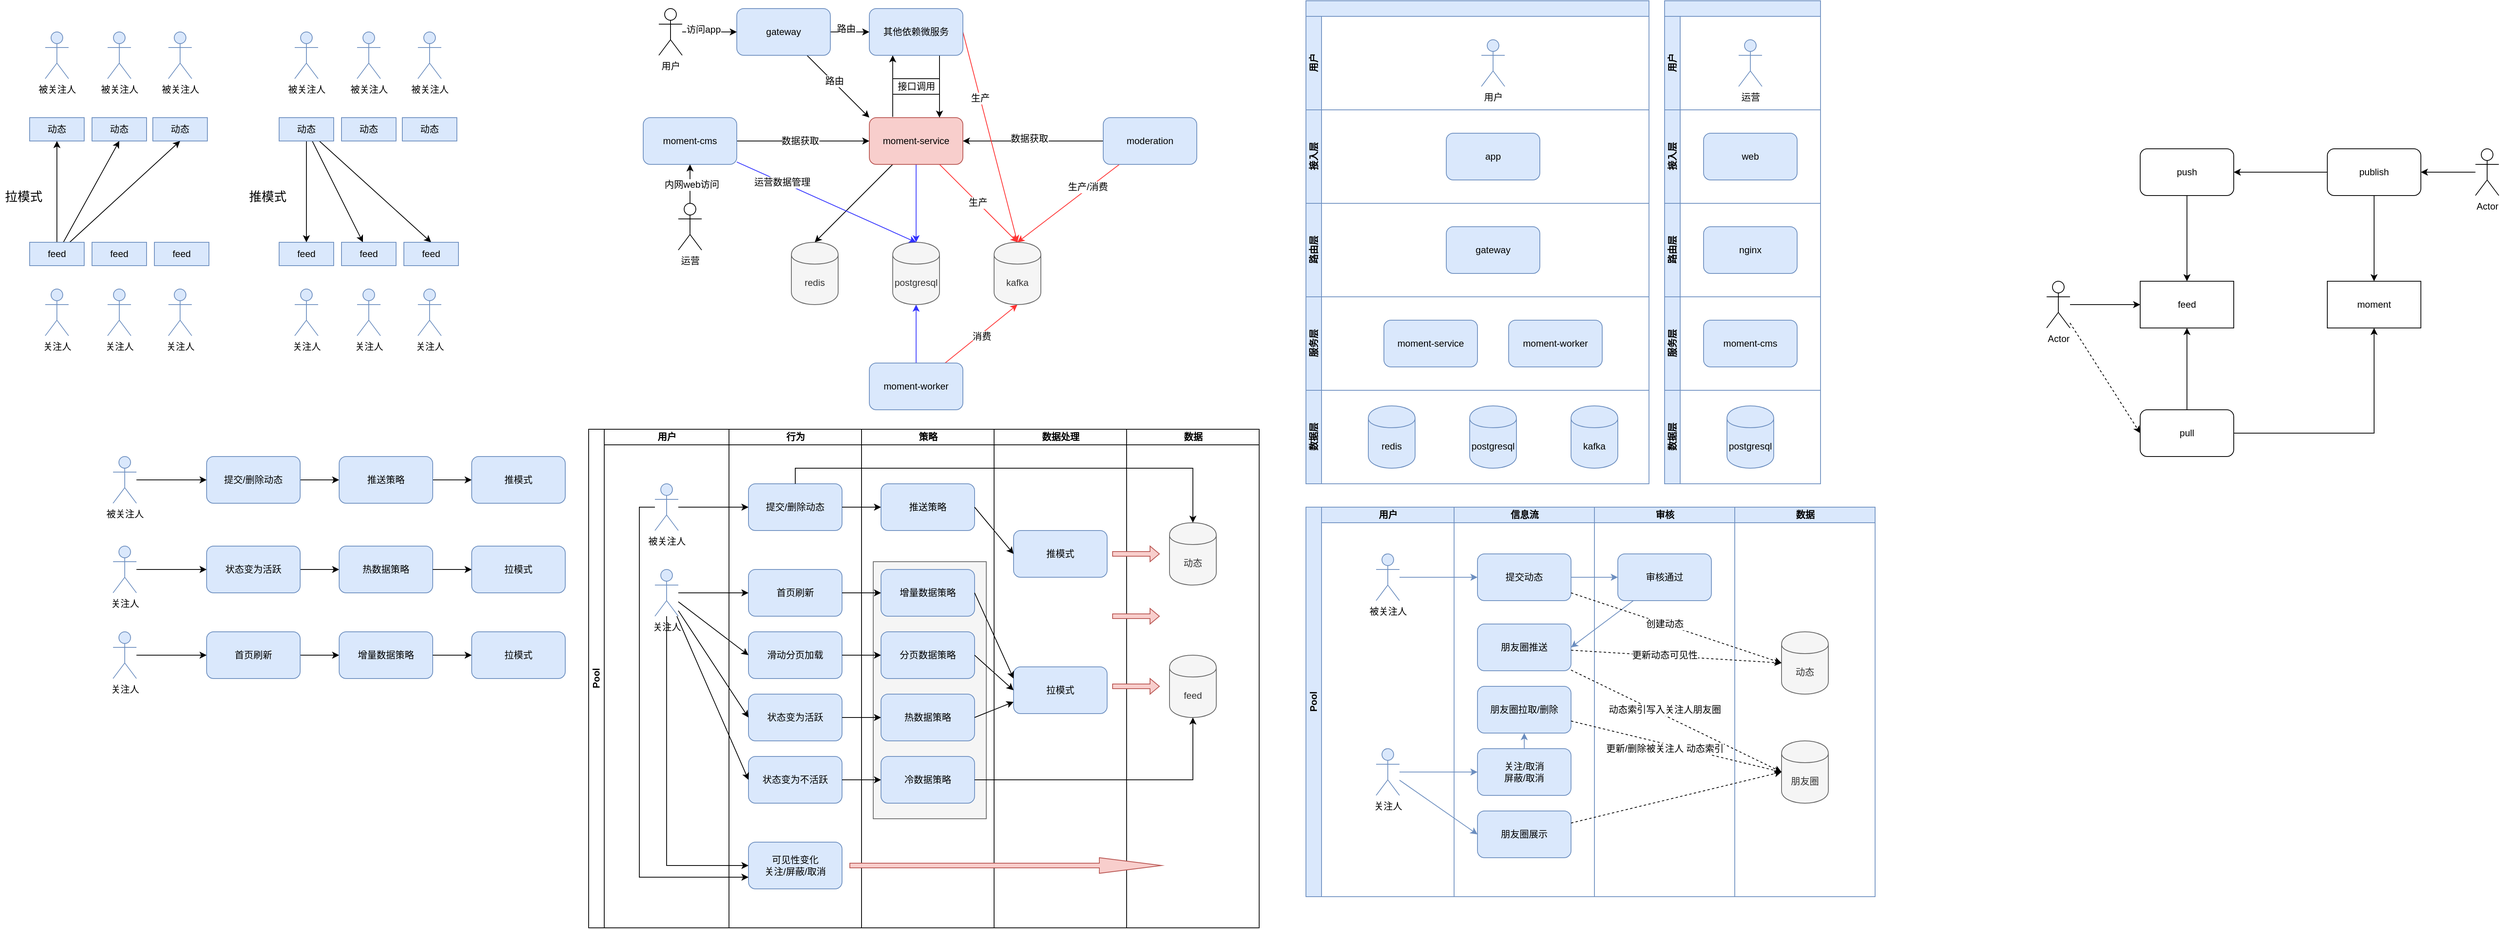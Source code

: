 <mxfile version="12.7.9" type="github">
  <diagram id="kbuSNNK-XT3_YrNzaUbx" name="Page-1">
    <mxGraphModel dx="3904" dy="770" grid="1" gridSize="10" guides="1" tooltips="1" connect="1" arrows="1" fold="1" page="1" pageScale="1" pageWidth="826" pageHeight="1169" math="0" shadow="0">
      <root>
        <mxCell id="0" />
        <mxCell id="1" parent="0" />
        <mxCell id="CPf4fgsjkclN8pDQ95c0-1" value="feed" style="rounded=0;whiteSpace=wrap;html=1;" parent="1" vertex="1">
          <mxGeometry x="480" y="360" width="120" height="60" as="geometry" />
        </mxCell>
        <mxCell id="CPf4fgsjkclN8pDQ95c0-3" style="edgeStyle=orthogonalEdgeStyle;rounded=0;orthogonalLoop=1;jettySize=auto;html=1;entryX=0;entryY=0.5;entryDx=0;entryDy=0;" parent="1" source="CPf4fgsjkclN8pDQ95c0-2" target="CPf4fgsjkclN8pDQ95c0-1" edge="1">
          <mxGeometry relative="1" as="geometry" />
        </mxCell>
        <mxCell id="CPf4fgsjkclN8pDQ95c0-20" style="rounded=0;orthogonalLoop=1;jettySize=auto;html=1;entryX=0;entryY=0.5;entryDx=0;entryDy=0;dashed=1;" parent="1" source="CPf4fgsjkclN8pDQ95c0-2" target="CPf4fgsjkclN8pDQ95c0-5" edge="1">
          <mxGeometry relative="1" as="geometry" />
        </mxCell>
        <mxCell id="CPf4fgsjkclN8pDQ95c0-2" value="Actor" style="shape=umlActor;verticalLabelPosition=bottom;labelBackgroundColor=#ffffff;verticalAlign=top;html=1;outlineConnect=0;" parent="1" vertex="1">
          <mxGeometry x="360" y="360" width="30" height="60" as="geometry" />
        </mxCell>
        <mxCell id="CPf4fgsjkclN8pDQ95c0-18" style="edgeStyle=orthogonalEdgeStyle;rounded=0;orthogonalLoop=1;jettySize=auto;html=1;entryX=1;entryY=0.5;entryDx=0;entryDy=0;" parent="1" source="CPf4fgsjkclN8pDQ95c0-4" target="CPf4fgsjkclN8pDQ95c0-8" edge="1">
          <mxGeometry relative="1" as="geometry" />
        </mxCell>
        <mxCell id="CPf4fgsjkclN8pDQ95c0-4" value="Actor" style="shape=umlActor;verticalLabelPosition=bottom;labelBackgroundColor=#ffffff;verticalAlign=top;html=1;outlineConnect=0;" parent="1" vertex="1">
          <mxGeometry x="910" y="190" width="30" height="60" as="geometry" />
        </mxCell>
        <mxCell id="CPf4fgsjkclN8pDQ95c0-16" style="edgeStyle=orthogonalEdgeStyle;rounded=0;orthogonalLoop=1;jettySize=auto;html=1;entryX=0.5;entryY=1;entryDx=0;entryDy=0;" parent="1" source="CPf4fgsjkclN8pDQ95c0-5" target="CPf4fgsjkclN8pDQ95c0-11" edge="1">
          <mxGeometry relative="1" as="geometry" />
        </mxCell>
        <mxCell id="CPf4fgsjkclN8pDQ95c0-17" style="edgeStyle=orthogonalEdgeStyle;rounded=0;orthogonalLoop=1;jettySize=auto;html=1;entryX=0.5;entryY=1;entryDx=0;entryDy=0;" parent="1" source="CPf4fgsjkclN8pDQ95c0-5" target="CPf4fgsjkclN8pDQ95c0-1" edge="1">
          <mxGeometry relative="1" as="geometry" />
        </mxCell>
        <mxCell id="CPf4fgsjkclN8pDQ95c0-5" value="pull" style="rounded=1;whiteSpace=wrap;html=1;" parent="1" vertex="1">
          <mxGeometry x="480" y="525" width="120" height="60" as="geometry" />
        </mxCell>
        <mxCell id="CPf4fgsjkclN8pDQ95c0-15" style="edgeStyle=orthogonalEdgeStyle;rounded=0;orthogonalLoop=1;jettySize=auto;html=1;entryX=0.5;entryY=0;entryDx=0;entryDy=0;" parent="1" source="CPf4fgsjkclN8pDQ95c0-7" target="CPf4fgsjkclN8pDQ95c0-1" edge="1">
          <mxGeometry relative="1" as="geometry" />
        </mxCell>
        <mxCell id="CPf4fgsjkclN8pDQ95c0-7" value="push" style="rounded=1;whiteSpace=wrap;html=1;" parent="1" vertex="1">
          <mxGeometry x="480" y="190" width="120" height="60" as="geometry" />
        </mxCell>
        <mxCell id="CPf4fgsjkclN8pDQ95c0-13" style="edgeStyle=orthogonalEdgeStyle;rounded=0;orthogonalLoop=1;jettySize=auto;html=1;entryX=0.5;entryY=0;entryDx=0;entryDy=0;" parent="1" source="CPf4fgsjkclN8pDQ95c0-8" target="CPf4fgsjkclN8pDQ95c0-11" edge="1">
          <mxGeometry relative="1" as="geometry" />
        </mxCell>
        <mxCell id="CPf4fgsjkclN8pDQ95c0-14" style="edgeStyle=orthogonalEdgeStyle;rounded=0;orthogonalLoop=1;jettySize=auto;html=1;entryX=1;entryY=0.5;entryDx=0;entryDy=0;" parent="1" source="CPf4fgsjkclN8pDQ95c0-8" target="CPf4fgsjkclN8pDQ95c0-7" edge="1">
          <mxGeometry relative="1" as="geometry" />
        </mxCell>
        <mxCell id="CPf4fgsjkclN8pDQ95c0-8" value="publish" style="rounded=1;whiteSpace=wrap;html=1;" parent="1" vertex="1">
          <mxGeometry x="720" y="190" width="120" height="60" as="geometry" />
        </mxCell>
        <mxCell id="CPf4fgsjkclN8pDQ95c0-11" value="moment" style="rounded=0;whiteSpace=wrap;html=1;" parent="1" vertex="1">
          <mxGeometry x="720" y="360" width="120" height="60" as="geometry" />
        </mxCell>
        <mxCell id="CPf4fgsjkclN8pDQ95c0-21" value="" style="swimlane;html=1;childLayout=stackLayout;resizeParent=1;resizeParentMax=0;horizontal=1;startSize=20;horizontalStack=0;fillColor=#dae8fc;strokeColor=#6c8ebf;" parent="1" vertex="1">
          <mxGeometry x="-590" width="440" height="620" as="geometry">
            <mxRectangle x="-520" y="220" width="60" height="20" as="alternateBounds" />
          </mxGeometry>
        </mxCell>
        <mxCell id="CPf4fgsjkclN8pDQ95c0-22" value="用户" style="swimlane;html=1;startSize=20;horizontal=0;fillColor=#dae8fc;strokeColor=#6c8ebf;" parent="CPf4fgsjkclN8pDQ95c0-21" vertex="1">
          <mxGeometry y="20" width="440" height="120" as="geometry" />
        </mxCell>
        <mxCell id="CPf4fgsjkclN8pDQ95c0-107" value="用户" style="shape=umlActor;verticalLabelPosition=bottom;labelBackgroundColor=#ffffff;verticalAlign=top;html=1;outlineConnect=0;fillColor=#dae8fc;strokeColor=#6c8ebf;" parent="CPf4fgsjkclN8pDQ95c0-22" vertex="1">
          <mxGeometry x="225" y="30" width="30" height="60" as="geometry" />
        </mxCell>
        <mxCell id="CPf4fgsjkclN8pDQ95c0-105" value="接入层" style="swimlane;html=1;startSize=20;horizontal=0;fillColor=#dae8fc;strokeColor=#6c8ebf;" parent="CPf4fgsjkclN8pDQ95c0-21" vertex="1">
          <mxGeometry y="140" width="440" height="120" as="geometry" />
        </mxCell>
        <mxCell id="CPf4fgsjkclN8pDQ95c0-106" value="app" style="rounded=1;whiteSpace=wrap;html=1;fillColor=#dae8fc;strokeColor=#6c8ebf;" parent="CPf4fgsjkclN8pDQ95c0-105" vertex="1">
          <mxGeometry x="180" y="30" width="120" height="60" as="geometry" />
        </mxCell>
        <mxCell id="CPf4fgsjkclN8pDQ95c0-75" value="路由层" style="swimlane;html=1;startSize=20;horizontal=0;fillColor=#dae8fc;strokeColor=#6c8ebf;" parent="CPf4fgsjkclN8pDQ95c0-21" vertex="1">
          <mxGeometry y="260" width="440" height="120" as="geometry" />
        </mxCell>
        <mxCell id="CPf4fgsjkclN8pDQ95c0-76" value="gateway" style="rounded=1;whiteSpace=wrap;html=1;fillColor=#dae8fc;strokeColor=#6c8ebf;" parent="CPf4fgsjkclN8pDQ95c0-75" vertex="1">
          <mxGeometry x="180" y="30" width="120" height="60" as="geometry" />
        </mxCell>
        <mxCell id="CPf4fgsjkclN8pDQ95c0-23" value="服务层" style="swimlane;html=1;startSize=20;horizontal=0;fillColor=#dae8fc;strokeColor=#6c8ebf;" parent="CPf4fgsjkclN8pDQ95c0-21" vertex="1">
          <mxGeometry y="380" width="440" height="120" as="geometry" />
        </mxCell>
        <mxCell id="CPf4fgsjkclN8pDQ95c0-26" value="moment-service" style="rounded=1;whiteSpace=wrap;html=1;fillColor=#dae8fc;strokeColor=#6c8ebf;" parent="CPf4fgsjkclN8pDQ95c0-23" vertex="1">
          <mxGeometry x="100" y="30" width="120" height="60" as="geometry" />
        </mxCell>
        <mxCell id="CPf4fgsjkclN8pDQ95c0-27" value="moment-worker" style="rounded=1;whiteSpace=wrap;html=1;fillColor=#dae8fc;strokeColor=#6c8ebf;" parent="CPf4fgsjkclN8pDQ95c0-23" vertex="1">
          <mxGeometry x="260" y="30" width="120" height="60" as="geometry" />
        </mxCell>
        <mxCell id="CPf4fgsjkclN8pDQ95c0-24" value="数据层" style="swimlane;html=1;startSize=20;horizontal=0;fillColor=#dae8fc;strokeColor=#6c8ebf;" parent="CPf4fgsjkclN8pDQ95c0-21" vertex="1">
          <mxGeometry y="500" width="440" height="120" as="geometry" />
        </mxCell>
        <mxCell id="CPf4fgsjkclN8pDQ95c0-28" value="redis" style="shape=cylinder;whiteSpace=wrap;html=1;boundedLbl=1;backgroundOutline=1;fillColor=#dae8fc;strokeColor=#6c8ebf;" parent="CPf4fgsjkclN8pDQ95c0-24" vertex="1">
          <mxGeometry x="80" y="20" width="60" height="80" as="geometry" />
        </mxCell>
        <mxCell id="CPf4fgsjkclN8pDQ95c0-29" value="postgresql" style="shape=cylinder;whiteSpace=wrap;html=1;boundedLbl=1;backgroundOutline=1;fillColor=#dae8fc;strokeColor=#6c8ebf;" parent="CPf4fgsjkclN8pDQ95c0-24" vertex="1">
          <mxGeometry x="210" y="20" width="60" height="80" as="geometry" />
        </mxCell>
        <mxCell id="CPf4fgsjkclN8pDQ95c0-30" value="kafka" style="shape=cylinder;whiteSpace=wrap;html=1;boundedLbl=1;backgroundOutline=1;fillColor=#dae8fc;strokeColor=#6c8ebf;" parent="CPf4fgsjkclN8pDQ95c0-24" vertex="1">
          <mxGeometry x="340" y="20" width="60" height="80" as="geometry" />
        </mxCell>
        <mxCell id="CPf4fgsjkclN8pDQ95c0-31" value="Pool" style="swimlane;html=1;childLayout=stackLayout;resizeParent=1;resizeParentMax=0;startSize=20;horizontal=0;horizontalStack=1;fillColor=#dae8fc;strokeColor=#6c8ebf;" parent="1" vertex="1">
          <mxGeometry x="-590" y="650" width="730" height="500" as="geometry" />
        </mxCell>
        <mxCell id="CPf4fgsjkclN8pDQ95c0-32" value="用户" style="swimlane;html=1;startSize=20;fillColor=#dae8fc;strokeColor=#6c8ebf;" parent="CPf4fgsjkclN8pDQ95c0-31" vertex="1">
          <mxGeometry x="20" width="170" height="500" as="geometry" />
        </mxCell>
        <mxCell id="CPf4fgsjkclN8pDQ95c0-35" value="被关注人" style="shape=umlActor;verticalLabelPosition=bottom;labelBackgroundColor=#ffffff;verticalAlign=top;html=1;outlineConnect=0;fillColor=#dae8fc;strokeColor=#6c8ebf;" parent="CPf4fgsjkclN8pDQ95c0-32" vertex="1">
          <mxGeometry x="70" y="60" width="30" height="60" as="geometry" />
        </mxCell>
        <mxCell id="CPf4fgsjkclN8pDQ95c0-40" value="关注人" style="shape=umlActor;verticalLabelPosition=bottom;labelBackgroundColor=#ffffff;verticalAlign=top;html=1;outlineConnect=0;fillColor=#dae8fc;strokeColor=#6c8ebf;" parent="CPf4fgsjkclN8pDQ95c0-32" vertex="1">
          <mxGeometry x="70" y="310" width="30" height="60" as="geometry" />
        </mxCell>
        <mxCell id="CPf4fgsjkclN8pDQ95c0-33" value="信息流" style="swimlane;html=1;startSize=20;fillColor=#dae8fc;strokeColor=#6c8ebf;" parent="CPf4fgsjkclN8pDQ95c0-31" vertex="1">
          <mxGeometry x="190" width="180" height="500" as="geometry" />
        </mxCell>
        <mxCell id="CPf4fgsjkclN8pDQ95c0-36" value="提交动态" style="rounded=1;whiteSpace=wrap;html=1;fillColor=#dae8fc;strokeColor=#6c8ebf;" parent="CPf4fgsjkclN8pDQ95c0-33" vertex="1">
          <mxGeometry x="30" y="60" width="120" height="60" as="geometry" />
        </mxCell>
        <mxCell id="CPf4fgsjkclN8pDQ95c0-38" value="朋友圈推送" style="rounded=1;whiteSpace=wrap;html=1;fillColor=#dae8fc;strokeColor=#6c8ebf;" parent="CPf4fgsjkclN8pDQ95c0-33" vertex="1">
          <mxGeometry x="30" y="150" width="120" height="60" as="geometry" />
        </mxCell>
        <mxCell id="CPf4fgsjkclN8pDQ95c0-39" value="朋友圈展示" style="rounded=1;whiteSpace=wrap;html=1;fillColor=#dae8fc;strokeColor=#6c8ebf;" parent="CPf4fgsjkclN8pDQ95c0-33" vertex="1">
          <mxGeometry x="30" y="390" width="120" height="60" as="geometry" />
        </mxCell>
        <mxCell id="CPf4fgsjkclN8pDQ95c0-57" style="edgeStyle=none;rounded=0;orthogonalLoop=1;jettySize=auto;html=1;entryX=0.5;entryY=1;entryDx=0;entryDy=0;fillColor=#dae8fc;strokeColor=#6c8ebf;" parent="CPf4fgsjkclN8pDQ95c0-33" source="CPf4fgsjkclN8pDQ95c0-53" target="CPf4fgsjkclN8pDQ95c0-54" edge="1">
          <mxGeometry relative="1" as="geometry" />
        </mxCell>
        <mxCell id="CPf4fgsjkclN8pDQ95c0-53" value="关注/取消&lt;br&gt;屏蔽/取消" style="rounded=1;whiteSpace=wrap;html=1;fillColor=#dae8fc;strokeColor=#6c8ebf;" parent="CPf4fgsjkclN8pDQ95c0-33" vertex="1">
          <mxGeometry x="30" y="310" width="120" height="60" as="geometry" />
        </mxCell>
        <mxCell id="CPf4fgsjkclN8pDQ95c0-54" value="朋友圈拉取/删除" style="rounded=1;whiteSpace=wrap;html=1;fillColor=#dae8fc;strokeColor=#6c8ebf;" parent="CPf4fgsjkclN8pDQ95c0-33" vertex="1">
          <mxGeometry x="30" y="230" width="120" height="60" as="geometry" />
        </mxCell>
        <mxCell id="CPf4fgsjkclN8pDQ95c0-34" value="审核" style="swimlane;html=1;startSize=20;fillColor=#dae8fc;strokeColor=#6c8ebf;" parent="CPf4fgsjkclN8pDQ95c0-31" vertex="1">
          <mxGeometry x="370" width="180" height="500" as="geometry" />
        </mxCell>
        <mxCell id="CPf4fgsjkclN8pDQ95c0-37" value="审核通过" style="rounded=1;whiteSpace=wrap;html=1;fillColor=#dae8fc;strokeColor=#6c8ebf;" parent="CPf4fgsjkclN8pDQ95c0-34" vertex="1">
          <mxGeometry x="30" y="60" width="120" height="60" as="geometry" />
        </mxCell>
        <mxCell id="CPf4fgsjkclN8pDQ95c0-60" value="数据" style="swimlane;html=1;startSize=20;fillColor=#dae8fc;strokeColor=#6c8ebf;" parent="CPf4fgsjkclN8pDQ95c0-31" vertex="1">
          <mxGeometry x="550" width="180" height="500" as="geometry" />
        </mxCell>
        <mxCell id="CPf4fgsjkclN8pDQ95c0-62" value="朋友圈" style="shape=cylinder;whiteSpace=wrap;html=1;boundedLbl=1;backgroundOutline=1;fillColor=#f5f5f5;strokeColor=#666666;fontColor=#333333;" parent="CPf4fgsjkclN8pDQ95c0-60" vertex="1">
          <mxGeometry x="60" y="300" width="60" height="80" as="geometry" />
        </mxCell>
        <mxCell id="CPf4fgsjkclN8pDQ95c0-63" value="动态" style="shape=cylinder;whiteSpace=wrap;html=1;boundedLbl=1;backgroundOutline=1;fillColor=#f5f5f5;strokeColor=#666666;fontColor=#333333;" parent="CPf4fgsjkclN8pDQ95c0-60" vertex="1">
          <mxGeometry x="60" y="160" width="60" height="80" as="geometry" />
        </mxCell>
        <mxCell id="CPf4fgsjkclN8pDQ95c0-44" style="edgeStyle=none;rounded=0;orthogonalLoop=1;jettySize=auto;html=1;entryX=0;entryY=0.5;entryDx=0;entryDy=0;fillColor=#dae8fc;strokeColor=#6c8ebf;" parent="CPf4fgsjkclN8pDQ95c0-31" source="CPf4fgsjkclN8pDQ95c0-35" target="CPf4fgsjkclN8pDQ95c0-36" edge="1">
          <mxGeometry relative="1" as="geometry" />
        </mxCell>
        <mxCell id="CPf4fgsjkclN8pDQ95c0-45" style="edgeStyle=none;rounded=0;orthogonalLoop=1;jettySize=auto;html=1;entryX=0;entryY=0.5;entryDx=0;entryDy=0;fillColor=#dae8fc;strokeColor=#6c8ebf;" parent="CPf4fgsjkclN8pDQ95c0-31" source="CPf4fgsjkclN8pDQ95c0-36" target="CPf4fgsjkclN8pDQ95c0-37" edge="1">
          <mxGeometry relative="1" as="geometry" />
        </mxCell>
        <mxCell id="CPf4fgsjkclN8pDQ95c0-46" style="edgeStyle=none;rounded=0;orthogonalLoop=1;jettySize=auto;html=1;entryX=1;entryY=0.5;entryDx=0;entryDy=0;fillColor=#dae8fc;strokeColor=#6c8ebf;" parent="CPf4fgsjkclN8pDQ95c0-31" source="CPf4fgsjkclN8pDQ95c0-37" target="CPf4fgsjkclN8pDQ95c0-38" edge="1">
          <mxGeometry relative="1" as="geometry" />
        </mxCell>
        <mxCell id="CPf4fgsjkclN8pDQ95c0-55" style="edgeStyle=none;rounded=0;orthogonalLoop=1;jettySize=auto;html=1;entryX=0;entryY=0.5;entryDx=0;entryDy=0;fillColor=#dae8fc;strokeColor=#6c8ebf;" parent="CPf4fgsjkclN8pDQ95c0-31" source="CPf4fgsjkclN8pDQ95c0-40" target="CPf4fgsjkclN8pDQ95c0-53" edge="1">
          <mxGeometry relative="1" as="geometry" />
        </mxCell>
        <mxCell id="CPf4fgsjkclN8pDQ95c0-56" style="edgeStyle=none;rounded=0;orthogonalLoop=1;jettySize=auto;html=1;entryX=0;entryY=0.5;entryDx=0;entryDy=0;fillColor=#dae8fc;strokeColor=#6c8ebf;" parent="CPf4fgsjkclN8pDQ95c0-31" source="CPf4fgsjkclN8pDQ95c0-40" target="CPf4fgsjkclN8pDQ95c0-39" edge="1">
          <mxGeometry relative="1" as="geometry" />
        </mxCell>
        <mxCell id="CPf4fgsjkclN8pDQ95c0-64" style="edgeStyle=none;rounded=0;orthogonalLoop=1;jettySize=auto;html=1;entryX=0;entryY=0.5;entryDx=0;entryDy=0;dashed=1;" parent="CPf4fgsjkclN8pDQ95c0-31" source="CPf4fgsjkclN8pDQ95c0-36" target="CPf4fgsjkclN8pDQ95c0-63" edge="1">
          <mxGeometry relative="1" as="geometry" />
        </mxCell>
        <mxCell id="CPf4fgsjkclN8pDQ95c0-69" value="创建动态" style="text;html=1;align=center;verticalAlign=middle;resizable=0;points=[];labelBackgroundColor=#ffffff;" parent="CPf4fgsjkclN8pDQ95c0-64" vertex="1" connectable="0">
          <mxGeometry x="0.116" y="1" relative="1" as="geometry">
            <mxPoint x="-31.16" y="-9.33" as="offset" />
          </mxGeometry>
        </mxCell>
        <mxCell id="CPf4fgsjkclN8pDQ95c0-65" style="edgeStyle=none;rounded=0;orthogonalLoop=1;jettySize=auto;html=1;entryX=0;entryY=0.5;entryDx=0;entryDy=0;dashed=1;" parent="CPf4fgsjkclN8pDQ95c0-31" source="CPf4fgsjkclN8pDQ95c0-38" target="CPf4fgsjkclN8pDQ95c0-62" edge="1">
          <mxGeometry relative="1" as="geometry" />
        </mxCell>
        <mxCell id="CPf4fgsjkclN8pDQ95c0-71" value="动态索引写入关注人朋友圈" style="text;html=1;align=center;verticalAlign=middle;resizable=0;points=[];labelBackgroundColor=#ffffff;" parent="CPf4fgsjkclN8pDQ95c0-65" vertex="1" connectable="0">
          <mxGeometry x="-0.201" y="3" relative="1" as="geometry">
            <mxPoint x="10.71" y="1.26" as="offset" />
          </mxGeometry>
        </mxCell>
        <mxCell id="CPf4fgsjkclN8pDQ95c0-66" style="edgeStyle=none;rounded=0;orthogonalLoop=1;jettySize=auto;html=1;entryX=0;entryY=0.5;entryDx=0;entryDy=0;dashed=1;" parent="CPf4fgsjkclN8pDQ95c0-31" source="CPf4fgsjkclN8pDQ95c0-54" target="CPf4fgsjkclN8pDQ95c0-62" edge="1">
          <mxGeometry relative="1" as="geometry" />
        </mxCell>
        <mxCell id="CPf4fgsjkclN8pDQ95c0-72" value="更新/删除被关注人 动态索引" style="text;html=1;align=center;verticalAlign=middle;resizable=0;points=[];labelBackgroundColor=#ffffff;" parent="CPf4fgsjkclN8pDQ95c0-66" vertex="1" connectable="0">
          <mxGeometry x="-0.266" relative="1" as="geometry">
            <mxPoint x="20.87" y="11.42" as="offset" />
          </mxGeometry>
        </mxCell>
        <mxCell id="CPf4fgsjkclN8pDQ95c0-67" style="edgeStyle=none;rounded=0;orthogonalLoop=1;jettySize=auto;html=1;entryX=0;entryY=0.5;entryDx=0;entryDy=0;dashed=1;" parent="CPf4fgsjkclN8pDQ95c0-31" source="CPf4fgsjkclN8pDQ95c0-39" target="CPf4fgsjkclN8pDQ95c0-62" edge="1">
          <mxGeometry relative="1" as="geometry" />
        </mxCell>
        <mxCell id="CPf4fgsjkclN8pDQ95c0-68" style="edgeStyle=none;rounded=0;orthogonalLoop=1;jettySize=auto;html=1;entryX=0;entryY=0.5;entryDx=0;entryDy=0;dashed=1;" parent="CPf4fgsjkclN8pDQ95c0-31" source="CPf4fgsjkclN8pDQ95c0-38" target="CPf4fgsjkclN8pDQ95c0-63" edge="1">
          <mxGeometry relative="1" as="geometry" />
        </mxCell>
        <mxCell id="CPf4fgsjkclN8pDQ95c0-70" value="更新动态可见性" style="text;html=1;align=center;verticalAlign=middle;resizable=0;points=[];labelBackgroundColor=#ffffff;" parent="CPf4fgsjkclN8pDQ95c0-68" vertex="1" connectable="0">
          <mxGeometry x="-0.149" y="2" relative="1" as="geometry">
            <mxPoint x="5.09" y="1.4" as="offset" />
          </mxGeometry>
        </mxCell>
        <mxCell id="CPf4fgsjkclN8pDQ95c0-111" value="" style="swimlane;html=1;childLayout=stackLayout;resizeParent=1;resizeParentMax=0;horizontal=1;startSize=20;horizontalStack=0;fillColor=#dae8fc;strokeColor=#6c8ebf;" parent="1" vertex="1">
          <mxGeometry x="-130" width="200" height="620" as="geometry">
            <mxRectangle x="-520" y="220" width="60" height="20" as="alternateBounds" />
          </mxGeometry>
        </mxCell>
        <mxCell id="CPf4fgsjkclN8pDQ95c0-112" value="用户" style="swimlane;html=1;startSize=20;horizontal=0;fillColor=#dae8fc;strokeColor=#6c8ebf;" parent="CPf4fgsjkclN8pDQ95c0-111" vertex="1">
          <mxGeometry y="20" width="200" height="120" as="geometry" />
        </mxCell>
        <mxCell id="CPf4fgsjkclN8pDQ95c0-114" value="运营" style="shape=umlActor;verticalLabelPosition=bottom;labelBackgroundColor=#ffffff;verticalAlign=top;html=1;outlineConnect=0;fillColor=#dae8fc;strokeColor=#6c8ebf;" parent="CPf4fgsjkclN8pDQ95c0-112" vertex="1">
          <mxGeometry x="95" y="30" width="30" height="60" as="geometry" />
        </mxCell>
        <mxCell id="CPf4fgsjkclN8pDQ95c0-115" value="接入层" style="swimlane;html=1;startSize=20;horizontal=0;fillColor=#dae8fc;strokeColor=#6c8ebf;" parent="CPf4fgsjkclN8pDQ95c0-111" vertex="1">
          <mxGeometry y="140" width="200" height="120" as="geometry" />
        </mxCell>
        <mxCell id="CPf4fgsjkclN8pDQ95c0-117" value="web" style="rounded=1;whiteSpace=wrap;html=1;fillColor=#dae8fc;strokeColor=#6c8ebf;" parent="CPf4fgsjkclN8pDQ95c0-115" vertex="1">
          <mxGeometry x="50" y="30" width="120" height="60" as="geometry" />
        </mxCell>
        <mxCell id="CPf4fgsjkclN8pDQ95c0-118" value="路由层" style="swimlane;html=1;startSize=20;horizontal=0;fillColor=#dae8fc;strokeColor=#6c8ebf;" parent="CPf4fgsjkclN8pDQ95c0-111" vertex="1">
          <mxGeometry y="260" width="200" height="120" as="geometry" />
        </mxCell>
        <mxCell id="CPf4fgsjkclN8pDQ95c0-120" value="nginx" style="rounded=1;whiteSpace=wrap;html=1;fillColor=#dae8fc;strokeColor=#6c8ebf;" parent="CPf4fgsjkclN8pDQ95c0-118" vertex="1">
          <mxGeometry x="50" y="30" width="120" height="60" as="geometry" />
        </mxCell>
        <mxCell id="CPf4fgsjkclN8pDQ95c0-121" value="服务层" style="swimlane;html=1;startSize=20;horizontal=0;fillColor=#dae8fc;strokeColor=#6c8ebf;" parent="CPf4fgsjkclN8pDQ95c0-111" vertex="1">
          <mxGeometry y="380" width="200" height="120" as="geometry" />
        </mxCell>
        <mxCell id="CPf4fgsjkclN8pDQ95c0-124" value="moment-cms" style="rounded=1;whiteSpace=wrap;html=1;fillColor=#dae8fc;strokeColor=#6c8ebf;" parent="CPf4fgsjkclN8pDQ95c0-121" vertex="1">
          <mxGeometry x="50" y="30" width="120" height="60" as="geometry" />
        </mxCell>
        <mxCell id="CPf4fgsjkclN8pDQ95c0-125" value="数据层" style="swimlane;html=1;startSize=20;horizontal=0;fillColor=#dae8fc;strokeColor=#6c8ebf;" parent="CPf4fgsjkclN8pDQ95c0-111" vertex="1">
          <mxGeometry y="500" width="200" height="120" as="geometry" />
        </mxCell>
        <mxCell id="CPf4fgsjkclN8pDQ95c0-127" value="postgresql" style="shape=cylinder;whiteSpace=wrap;html=1;boundedLbl=1;backgroundOutline=1;fillColor=#dae8fc;strokeColor=#6c8ebf;" parent="CPf4fgsjkclN8pDQ95c0-125" vertex="1">
          <mxGeometry x="80" y="20" width="60" height="80" as="geometry" />
        </mxCell>
        <mxCell id="CPf4fgsjkclN8pDQ95c0-139" style="edgeStyle=none;rounded=0;orthogonalLoop=1;jettySize=auto;html=1;entryX=0.5;entryY=0;entryDx=0;entryDy=0;" parent="1" source="CPf4fgsjkclN8pDQ95c0-129" target="CPf4fgsjkclN8pDQ95c0-131" edge="1">
          <mxGeometry relative="1" as="geometry" />
        </mxCell>
        <mxCell id="CPf4fgsjkclN8pDQ95c0-140" style="edgeStyle=none;rounded=0;orthogonalLoop=1;jettySize=auto;html=1;entryX=0.5;entryY=0;entryDx=0;entryDy=0;strokeColor=#3333FF;" parent="1" source="CPf4fgsjkclN8pDQ95c0-129" target="CPf4fgsjkclN8pDQ95c0-132" edge="1">
          <mxGeometry relative="1" as="geometry" />
        </mxCell>
        <mxCell id="CPf4fgsjkclN8pDQ95c0-141" style="edgeStyle=none;rounded=0;orthogonalLoop=1;jettySize=auto;html=1;entryX=0.5;entryY=0;entryDx=0;entryDy=0;strokeColor=#FF3333;" parent="1" source="CPf4fgsjkclN8pDQ95c0-129" target="CPf4fgsjkclN8pDQ95c0-133" edge="1">
          <mxGeometry relative="1" as="geometry" />
        </mxCell>
        <mxCell id="CPf4fgsjkclN8pDQ95c0-152" value="生产" style="text;html=1;align=center;verticalAlign=middle;resizable=0;points=[];labelBackgroundColor=#ffffff;" parent="CPf4fgsjkclN8pDQ95c0-141" vertex="1" connectable="0">
          <mxGeometry x="-0.017" relative="1" as="geometry">
            <mxPoint as="offset" />
          </mxGeometry>
        </mxCell>
        <mxCell id="CPf4fgsjkclN8pDQ95c0-155" style="edgeStyle=none;rounded=0;orthogonalLoop=1;jettySize=auto;html=1;entryX=0.25;entryY=1;entryDx=0;entryDy=0;strokeColor=#000000;" parent="1" target="CPf4fgsjkclN8pDQ95c0-144" edge="1">
          <mxGeometry relative="1" as="geometry">
            <mxPoint x="-1120" y="149" as="sourcePoint" />
          </mxGeometry>
        </mxCell>
        <mxCell id="CPf4fgsjkclN8pDQ95c0-129" value="moment-service" style="rounded=1;whiteSpace=wrap;html=1;fillColor=#f8cecc;strokeColor=#b85450;" parent="1" vertex="1">
          <mxGeometry x="-1150" y="150" width="120" height="60" as="geometry" />
        </mxCell>
        <mxCell id="CPf4fgsjkclN8pDQ95c0-137" style="edgeStyle=none;rounded=0;orthogonalLoop=1;jettySize=auto;html=1;entryX=0.5;entryY=1;entryDx=0;entryDy=0;strokeColor=#3333FF;" parent="1" source="CPf4fgsjkclN8pDQ95c0-130" target="CPf4fgsjkclN8pDQ95c0-132" edge="1">
          <mxGeometry relative="1" as="geometry" />
        </mxCell>
        <mxCell id="CPf4fgsjkclN8pDQ95c0-138" style="edgeStyle=none;rounded=0;orthogonalLoop=1;jettySize=auto;html=1;entryX=0.5;entryY=1;entryDx=0;entryDy=0;strokeColor=#FF3333;" parent="1" source="CPf4fgsjkclN8pDQ95c0-130" target="CPf4fgsjkclN8pDQ95c0-133" edge="1">
          <mxGeometry relative="1" as="geometry" />
        </mxCell>
        <mxCell id="CPf4fgsjkclN8pDQ95c0-151" value="消费" style="text;html=1;align=center;verticalAlign=middle;resizable=0;points=[];labelBackgroundColor=#ffffff;" parent="CPf4fgsjkclN8pDQ95c0-138" vertex="1" connectable="0">
          <mxGeometry x="-0.024" y="-3" relative="1" as="geometry">
            <mxPoint as="offset" />
          </mxGeometry>
        </mxCell>
        <mxCell id="CPf4fgsjkclN8pDQ95c0-130" value="moment-worker" style="rounded=1;whiteSpace=wrap;html=1;fillColor=#dae8fc;strokeColor=#6c8ebf;" parent="1" vertex="1">
          <mxGeometry x="-1150" y="465" width="120" height="60" as="geometry" />
        </mxCell>
        <mxCell id="CPf4fgsjkclN8pDQ95c0-131" value="redis" style="shape=cylinder;whiteSpace=wrap;html=1;boundedLbl=1;backgroundOutline=1;fillColor=#f5f5f5;strokeColor=#666666;fontColor=#333333;" parent="1" vertex="1">
          <mxGeometry x="-1250" y="310" width="60" height="80" as="geometry" />
        </mxCell>
        <mxCell id="CPf4fgsjkclN8pDQ95c0-132" value="postgresql" style="shape=cylinder;whiteSpace=wrap;html=1;boundedLbl=1;backgroundOutline=1;fillColor=#f5f5f5;strokeColor=#666666;fontColor=#333333;" parent="1" vertex="1">
          <mxGeometry x="-1120" y="310" width="60" height="80" as="geometry" />
        </mxCell>
        <mxCell id="CPf4fgsjkclN8pDQ95c0-133" value="kafka" style="shape=cylinder;whiteSpace=wrap;html=1;boundedLbl=1;backgroundOutline=1;fillColor=#f5f5f5;strokeColor=#666666;fontColor=#333333;" parent="1" vertex="1">
          <mxGeometry x="-990" y="310" width="60" height="80" as="geometry" />
        </mxCell>
        <mxCell id="CPf4fgsjkclN8pDQ95c0-143" style="edgeStyle=none;rounded=0;orthogonalLoop=1;jettySize=auto;html=1;entryX=0.5;entryY=0;entryDx=0;entryDy=0;strokeColor=#3333FF;" parent="1" source="CPf4fgsjkclN8pDQ95c0-134" target="CPf4fgsjkclN8pDQ95c0-132" edge="1">
          <mxGeometry relative="1" as="geometry" />
        </mxCell>
        <mxCell id="CPf4fgsjkclN8pDQ95c0-150" value="运营数据管理" style="text;html=1;align=center;verticalAlign=middle;resizable=0;points=[];labelBackgroundColor=#ffffff;" parent="CPf4fgsjkclN8pDQ95c0-143" vertex="1" connectable="0">
          <mxGeometry x="-0.504" y="1" relative="1" as="geometry">
            <mxPoint y="1" as="offset" />
          </mxGeometry>
        </mxCell>
        <mxCell id="CPf4fgsjkclN8pDQ95c0-147" style="edgeStyle=none;rounded=0;orthogonalLoop=1;jettySize=auto;html=1;entryX=0;entryY=0.5;entryDx=0;entryDy=0;" parent="1" source="CPf4fgsjkclN8pDQ95c0-134" target="CPf4fgsjkclN8pDQ95c0-129" edge="1">
          <mxGeometry relative="1" as="geometry">
            <Array as="points">
              <mxPoint x="-1230" y="180" />
            </Array>
          </mxGeometry>
        </mxCell>
        <mxCell id="CPf4fgsjkclN8pDQ95c0-149" value="数据获取" style="text;html=1;align=center;verticalAlign=middle;resizable=0;points=[];labelBackgroundColor=#ffffff;" parent="CPf4fgsjkclN8pDQ95c0-147" vertex="1" connectable="0">
          <mxGeometry x="0.022" y="-1" relative="1" as="geometry">
            <mxPoint x="-6" y="-1" as="offset" />
          </mxGeometry>
        </mxCell>
        <mxCell id="CPf4fgsjkclN8pDQ95c0-134" value="moment-cms" style="rounded=1;whiteSpace=wrap;html=1;fillColor=#dae8fc;strokeColor=#6c8ebf;" parent="1" vertex="1">
          <mxGeometry x="-1440" y="150" width="120" height="60" as="geometry" />
        </mxCell>
        <mxCell id="CPf4fgsjkclN8pDQ95c0-136" style="rounded=0;orthogonalLoop=1;jettySize=auto;html=1;entryX=1;entryY=0.5;entryDx=0;entryDy=0;" parent="1" source="CPf4fgsjkclN8pDQ95c0-135" target="CPf4fgsjkclN8pDQ95c0-129" edge="1">
          <mxGeometry relative="1" as="geometry" />
        </mxCell>
        <mxCell id="CPf4fgsjkclN8pDQ95c0-160" value="数据获取" style="text;html=1;align=center;verticalAlign=middle;resizable=0;points=[];labelBackgroundColor=#ffffff;" parent="CPf4fgsjkclN8pDQ95c0-136" vertex="1" connectable="0">
          <mxGeometry x="0.056" y="-3" relative="1" as="geometry">
            <mxPoint as="offset" />
          </mxGeometry>
        </mxCell>
        <mxCell id="CPf4fgsjkclN8pDQ95c0-142" style="edgeStyle=none;rounded=0;orthogonalLoop=1;jettySize=auto;html=1;entryX=0.5;entryY=0;entryDx=0;entryDy=0;strokeColor=#FF3333;" parent="1" source="CPf4fgsjkclN8pDQ95c0-135" target="CPf4fgsjkclN8pDQ95c0-133" edge="1">
          <mxGeometry relative="1" as="geometry" />
        </mxCell>
        <mxCell id="CPf4fgsjkclN8pDQ95c0-153" value="生产/消费" style="text;html=1;align=center;verticalAlign=middle;resizable=0;points=[];labelBackgroundColor=#ffffff;" parent="CPf4fgsjkclN8pDQ95c0-142" vertex="1" connectable="0">
          <mxGeometry x="-0.386" y="-2" relative="1" as="geometry">
            <mxPoint as="offset" />
          </mxGeometry>
        </mxCell>
        <mxCell id="CPf4fgsjkclN8pDQ95c0-135" value="moderation" style="rounded=1;whiteSpace=wrap;html=1;fillColor=#dae8fc;strokeColor=#6c8ebf;" parent="1" vertex="1">
          <mxGeometry x="-850" y="150" width="120" height="60" as="geometry" />
        </mxCell>
        <mxCell id="CPf4fgsjkclN8pDQ95c0-154" style="edgeStyle=none;rounded=0;orthogonalLoop=1;jettySize=auto;html=1;entryX=0.75;entryY=0;entryDx=0;entryDy=0;strokeColor=#000000;exitX=0.75;exitY=1;exitDx=0;exitDy=0;" parent="1" source="CPf4fgsjkclN8pDQ95c0-144" target="CPf4fgsjkclN8pDQ95c0-129" edge="1">
          <mxGeometry relative="1" as="geometry" />
        </mxCell>
        <mxCell id="CPf4fgsjkclN8pDQ95c0-162" style="edgeStyle=none;rounded=0;orthogonalLoop=1;jettySize=auto;html=1;strokeColor=#FF3333;exitX=1;exitY=0.5;exitDx=0;exitDy=0;" parent="1" source="CPf4fgsjkclN8pDQ95c0-144" edge="1">
          <mxGeometry relative="1" as="geometry">
            <mxPoint x="-960" y="310" as="targetPoint" />
          </mxGeometry>
        </mxCell>
        <mxCell id="CPf4fgsjkclN8pDQ95c0-163" value="生产" style="text;html=1;align=center;verticalAlign=middle;resizable=0;points=[];labelBackgroundColor=#ffffff;" parent="CPf4fgsjkclN8pDQ95c0-162" vertex="1" connectable="0">
          <mxGeometry x="-0.37" relative="1" as="geometry">
            <mxPoint as="offset" />
          </mxGeometry>
        </mxCell>
        <mxCell id="CPf4fgsjkclN8pDQ95c0-144" value="其他依赖微服务" style="rounded=1;whiteSpace=wrap;html=1;fillColor=#dae8fc;strokeColor=#6c8ebf;" parent="1" vertex="1">
          <mxGeometry x="-1150" y="10" width="120" height="60" as="geometry" />
        </mxCell>
        <mxCell id="CPf4fgsjkclN8pDQ95c0-161" value="接口调用" style="text;html=1;align=center;verticalAlign=middle;resizable=0;points=[];autosize=1;strokeColor=#000000;" parent="1" vertex="1">
          <mxGeometry x="-1120" y="100" width="60" height="20" as="geometry" />
        </mxCell>
        <mxCell id="CPf4fgsjkclN8pDQ95c0-165" style="edgeStyle=none;rounded=0;orthogonalLoop=1;jettySize=auto;html=1;entryX=0;entryY=0;entryDx=0;entryDy=0;strokeColor=#000000;" parent="1" source="CPf4fgsjkclN8pDQ95c0-164" target="CPf4fgsjkclN8pDQ95c0-129" edge="1">
          <mxGeometry relative="1" as="geometry" />
        </mxCell>
        <mxCell id="CPf4fgsjkclN8pDQ95c0-166" value="路由" style="text;html=1;align=center;verticalAlign=middle;resizable=0;points=[];labelBackgroundColor=#ffffff;" parent="CPf4fgsjkclN8pDQ95c0-165" vertex="1" connectable="0">
          <mxGeometry x="-0.15" y="1" relative="1" as="geometry">
            <mxPoint as="offset" />
          </mxGeometry>
        </mxCell>
        <mxCell id="CPf4fgsjkclN8pDQ95c0-169" style="edgeStyle=none;rounded=0;orthogonalLoop=1;jettySize=auto;html=1;entryX=0;entryY=0.5;entryDx=0;entryDy=0;strokeColor=#000000;" parent="1" source="CPf4fgsjkclN8pDQ95c0-164" target="CPf4fgsjkclN8pDQ95c0-144" edge="1">
          <mxGeometry relative="1" as="geometry" />
        </mxCell>
        <mxCell id="CPf4fgsjkclN8pDQ95c0-170" value="路由" style="text;html=1;align=center;verticalAlign=middle;resizable=0;points=[];labelBackgroundColor=#ffffff;" parent="CPf4fgsjkclN8pDQ95c0-169" vertex="1" connectable="0">
          <mxGeometry x="-0.2" y="4" relative="1" as="geometry">
            <mxPoint as="offset" />
          </mxGeometry>
        </mxCell>
        <mxCell id="CPf4fgsjkclN8pDQ95c0-164" value="gateway" style="rounded=1;whiteSpace=wrap;html=1;fillColor=#dae8fc;strokeColor=#6c8ebf;" parent="1" vertex="1">
          <mxGeometry x="-1320" y="10" width="120" height="60" as="geometry" />
        </mxCell>
        <mxCell id="CPf4fgsjkclN8pDQ95c0-168" style="edgeStyle=none;rounded=0;orthogonalLoop=1;jettySize=auto;html=1;entryX=0;entryY=0.5;entryDx=0;entryDy=0;strokeColor=#000000;" parent="1" source="CPf4fgsjkclN8pDQ95c0-167" target="CPf4fgsjkclN8pDQ95c0-164" edge="1">
          <mxGeometry relative="1" as="geometry" />
        </mxCell>
        <mxCell id="CPf4fgsjkclN8pDQ95c0-171" value="访问app" style="text;html=1;align=center;verticalAlign=middle;resizable=0;points=[];labelBackgroundColor=#ffffff;" parent="CPf4fgsjkclN8pDQ95c0-168" vertex="1" connectable="0">
          <mxGeometry x="-0.229" y="3" relative="1" as="geometry">
            <mxPoint as="offset" />
          </mxGeometry>
        </mxCell>
        <mxCell id="CPf4fgsjkclN8pDQ95c0-167" value="用户" style="shape=umlActor;verticalLabelPosition=bottom;labelBackgroundColor=#ffffff;verticalAlign=top;html=1;outlineConnect=0;strokeColor=#000000;" parent="1" vertex="1">
          <mxGeometry x="-1420" y="10" width="30" height="60" as="geometry" />
        </mxCell>
        <mxCell id="CPf4fgsjkclN8pDQ95c0-173" style="edgeStyle=none;rounded=0;orthogonalLoop=1;jettySize=auto;html=1;entryX=0.5;entryY=1;entryDx=0;entryDy=0;strokeColor=#000000;" parent="1" source="CPf4fgsjkclN8pDQ95c0-172" target="CPf4fgsjkclN8pDQ95c0-134" edge="1">
          <mxGeometry relative="1" as="geometry" />
        </mxCell>
        <mxCell id="CPf4fgsjkclN8pDQ95c0-174" value="内网web访问" style="text;html=1;align=center;verticalAlign=middle;resizable=0;points=[];labelBackgroundColor=#ffffff;" parent="CPf4fgsjkclN8pDQ95c0-173" vertex="1" connectable="0">
          <mxGeometry x="-0.04" y="-2" relative="1" as="geometry">
            <mxPoint as="offset" />
          </mxGeometry>
        </mxCell>
        <mxCell id="CPf4fgsjkclN8pDQ95c0-172" value="运营" style="shape=umlActor;verticalLabelPosition=bottom;labelBackgroundColor=#ffffff;verticalAlign=top;html=1;outlineConnect=0;strokeColor=#000000;" parent="1" vertex="1">
          <mxGeometry x="-1395" y="260" width="30" height="60" as="geometry" />
        </mxCell>
        <mxCell id="SjOoUX-v_DkNI3Klg3qP-1" value="被关注人" style="shape=umlActor;verticalLabelPosition=bottom;labelBackgroundColor=#ffffff;verticalAlign=top;html=1;outlineConnect=0;fillColor=#dae8fc;strokeColor=#6c8ebf;" parent="1" vertex="1">
          <mxGeometry x="-1887" y="40" width="30" height="60" as="geometry" />
        </mxCell>
        <mxCell id="SjOoUX-v_DkNI3Klg3qP-3" value="被关注人" style="shape=umlActor;verticalLabelPosition=bottom;labelBackgroundColor=#ffffff;verticalAlign=top;html=1;outlineConnect=0;fillColor=#dae8fc;strokeColor=#6c8ebf;" parent="1" vertex="1">
          <mxGeometry x="-1807" y="40" width="30" height="60" as="geometry" />
        </mxCell>
        <mxCell id="SjOoUX-v_DkNI3Klg3qP-4" value="被关注人" style="shape=umlActor;verticalLabelPosition=bottom;labelBackgroundColor=#ffffff;verticalAlign=top;html=1;outlineConnect=0;fillColor=#dae8fc;strokeColor=#6c8ebf;" parent="1" vertex="1">
          <mxGeometry x="-1729" y="40" width="30" height="60" as="geometry" />
        </mxCell>
        <mxCell id="SjOoUX-v_DkNI3Klg3qP-16" style="edgeStyle=orthogonalEdgeStyle;rounded=0;orthogonalLoop=1;jettySize=auto;html=1;entryX=0.5;entryY=0;entryDx=0;entryDy=0;" parent="1" source="SjOoUX-v_DkNI3Klg3qP-5" target="SjOoUX-v_DkNI3Klg3qP-13" edge="1">
          <mxGeometry relative="1" as="geometry" />
        </mxCell>
        <mxCell id="SjOoUX-v_DkNI3Klg3qP-17" style="rounded=0;orthogonalLoop=1;jettySize=auto;html=1;" parent="1" source="SjOoUX-v_DkNI3Klg3qP-5" target="SjOoUX-v_DkNI3Klg3qP-14" edge="1">
          <mxGeometry relative="1" as="geometry" />
        </mxCell>
        <mxCell id="SjOoUX-v_DkNI3Klg3qP-18" style="edgeStyle=none;rounded=0;orthogonalLoop=1;jettySize=auto;html=1;entryX=0.5;entryY=0;entryDx=0;entryDy=0;" parent="1" source="SjOoUX-v_DkNI3Klg3qP-5" target="SjOoUX-v_DkNI3Klg3qP-15" edge="1">
          <mxGeometry relative="1" as="geometry" />
        </mxCell>
        <mxCell id="SjOoUX-v_DkNI3Klg3qP-5" value="动态" style="rounded=0;whiteSpace=wrap;html=1;fillColor=#dae8fc;strokeColor=#6c8ebf;" parent="1" vertex="1">
          <mxGeometry x="-1907" y="150" width="70" height="30" as="geometry" />
        </mxCell>
        <mxCell id="SjOoUX-v_DkNI3Klg3qP-6" value="动态" style="rounded=0;whiteSpace=wrap;html=1;fillColor=#dae8fc;strokeColor=#6c8ebf;" parent="1" vertex="1">
          <mxGeometry x="-1827" y="150" width="70" height="30" as="geometry" />
        </mxCell>
        <mxCell id="SjOoUX-v_DkNI3Klg3qP-9" value="动态" style="rounded=0;whiteSpace=wrap;html=1;fillColor=#dae8fc;strokeColor=#6c8ebf;" parent="1" vertex="1">
          <mxGeometry x="-1749" y="150" width="70" height="30" as="geometry" />
        </mxCell>
        <mxCell id="SjOoUX-v_DkNI3Klg3qP-10" value="关注人" style="shape=umlActor;verticalLabelPosition=bottom;labelBackgroundColor=#ffffff;verticalAlign=top;html=1;outlineConnect=0;fillColor=#dae8fc;strokeColor=#6c8ebf;" parent="1" vertex="1">
          <mxGeometry x="-1887" y="370" width="30" height="60" as="geometry" />
        </mxCell>
        <mxCell id="SjOoUX-v_DkNI3Klg3qP-11" value="关注人" style="shape=umlActor;verticalLabelPosition=bottom;labelBackgroundColor=#ffffff;verticalAlign=top;html=1;outlineConnect=0;fillColor=#dae8fc;strokeColor=#6c8ebf;" parent="1" vertex="1">
          <mxGeometry x="-1807" y="370" width="30" height="60" as="geometry" />
        </mxCell>
        <mxCell id="SjOoUX-v_DkNI3Klg3qP-12" value="关注人" style="shape=umlActor;verticalLabelPosition=bottom;labelBackgroundColor=#ffffff;verticalAlign=top;html=1;outlineConnect=0;fillColor=#dae8fc;strokeColor=#6c8ebf;" parent="1" vertex="1">
          <mxGeometry x="-1729" y="370" width="30" height="60" as="geometry" />
        </mxCell>
        <mxCell id="SjOoUX-v_DkNI3Klg3qP-13" value="feed" style="rounded=0;whiteSpace=wrap;html=1;fillColor=#dae8fc;strokeColor=#6c8ebf;" parent="1" vertex="1">
          <mxGeometry x="-1907" y="310" width="70" height="30" as="geometry" />
        </mxCell>
        <mxCell id="SjOoUX-v_DkNI3Klg3qP-14" value="feed" style="rounded=0;whiteSpace=wrap;html=1;fillColor=#dae8fc;strokeColor=#6c8ebf;" parent="1" vertex="1">
          <mxGeometry x="-1827" y="310" width="70" height="30" as="geometry" />
        </mxCell>
        <mxCell id="SjOoUX-v_DkNI3Klg3qP-15" value="feed" style="rounded=0;whiteSpace=wrap;html=1;fillColor=#dae8fc;strokeColor=#6c8ebf;" parent="1" vertex="1">
          <mxGeometry x="-1747" y="310" width="70" height="30" as="geometry" />
        </mxCell>
        <mxCell id="SjOoUX-v_DkNI3Klg3qP-19" value="被关注人" style="shape=umlActor;verticalLabelPosition=bottom;labelBackgroundColor=#ffffff;verticalAlign=top;html=1;outlineConnect=0;fillColor=#dae8fc;strokeColor=#6c8ebf;" parent="1" vertex="1">
          <mxGeometry x="-2207" y="40" width="30" height="60" as="geometry" />
        </mxCell>
        <mxCell id="SjOoUX-v_DkNI3Klg3qP-20" value="被关注人" style="shape=umlActor;verticalLabelPosition=bottom;labelBackgroundColor=#ffffff;verticalAlign=top;html=1;outlineConnect=0;fillColor=#dae8fc;strokeColor=#6c8ebf;" parent="1" vertex="1">
          <mxGeometry x="-2127" y="40" width="30" height="60" as="geometry" />
        </mxCell>
        <mxCell id="SjOoUX-v_DkNI3Klg3qP-21" value="被关注人" style="shape=umlActor;verticalLabelPosition=bottom;labelBackgroundColor=#ffffff;verticalAlign=top;html=1;outlineConnect=0;fillColor=#dae8fc;strokeColor=#6c8ebf;" parent="1" vertex="1">
          <mxGeometry x="-2049" y="40" width="30" height="60" as="geometry" />
        </mxCell>
        <mxCell id="SjOoUX-v_DkNI3Klg3qP-25" value="动态" style="rounded=0;whiteSpace=wrap;html=1;fillColor=#dae8fc;strokeColor=#6c8ebf;" parent="1" vertex="1">
          <mxGeometry x="-2227" y="150" width="70" height="30" as="geometry" />
        </mxCell>
        <mxCell id="SjOoUX-v_DkNI3Klg3qP-26" value="动态" style="rounded=0;whiteSpace=wrap;html=1;fillColor=#dae8fc;strokeColor=#6c8ebf;" parent="1" vertex="1">
          <mxGeometry x="-2147" y="150" width="70" height="30" as="geometry" />
        </mxCell>
        <mxCell id="SjOoUX-v_DkNI3Klg3qP-27" value="动态" style="rounded=0;whiteSpace=wrap;html=1;fillColor=#dae8fc;strokeColor=#6c8ebf;" parent="1" vertex="1">
          <mxGeometry x="-2069" y="150" width="70" height="30" as="geometry" />
        </mxCell>
        <mxCell id="SjOoUX-v_DkNI3Klg3qP-28" value="关注人" style="shape=umlActor;verticalLabelPosition=bottom;labelBackgroundColor=#ffffff;verticalAlign=top;html=1;outlineConnect=0;fillColor=#dae8fc;strokeColor=#6c8ebf;" parent="1" vertex="1">
          <mxGeometry x="-2207" y="370" width="30" height="60" as="geometry" />
        </mxCell>
        <mxCell id="SjOoUX-v_DkNI3Klg3qP-29" value="关注人" style="shape=umlActor;verticalLabelPosition=bottom;labelBackgroundColor=#ffffff;verticalAlign=top;html=1;outlineConnect=0;fillColor=#dae8fc;strokeColor=#6c8ebf;" parent="1" vertex="1">
          <mxGeometry x="-2127" y="370" width="30" height="60" as="geometry" />
        </mxCell>
        <mxCell id="SjOoUX-v_DkNI3Klg3qP-30" value="关注人" style="shape=umlActor;verticalLabelPosition=bottom;labelBackgroundColor=#ffffff;verticalAlign=top;html=1;outlineConnect=0;fillColor=#dae8fc;strokeColor=#6c8ebf;" parent="1" vertex="1">
          <mxGeometry x="-2049" y="370" width="30" height="60" as="geometry" />
        </mxCell>
        <mxCell id="SjOoUX-v_DkNI3Klg3qP-34" style="edgeStyle=none;rounded=0;orthogonalLoop=1;jettySize=auto;html=1;entryX=0.5;entryY=1;entryDx=0;entryDy=0;" parent="1" source="SjOoUX-v_DkNI3Klg3qP-31" target="SjOoUX-v_DkNI3Klg3qP-25" edge="1">
          <mxGeometry relative="1" as="geometry" />
        </mxCell>
        <mxCell id="SjOoUX-v_DkNI3Klg3qP-35" style="edgeStyle=none;rounded=0;orthogonalLoop=1;jettySize=auto;html=1;entryX=0.5;entryY=1;entryDx=0;entryDy=0;" parent="1" source="SjOoUX-v_DkNI3Klg3qP-31" target="SjOoUX-v_DkNI3Klg3qP-26" edge="1">
          <mxGeometry relative="1" as="geometry" />
        </mxCell>
        <mxCell id="SjOoUX-v_DkNI3Klg3qP-36" style="edgeStyle=none;rounded=0;orthogonalLoop=1;jettySize=auto;html=1;entryX=0.5;entryY=1;entryDx=0;entryDy=0;" parent="1" source="SjOoUX-v_DkNI3Klg3qP-31" target="SjOoUX-v_DkNI3Klg3qP-27" edge="1">
          <mxGeometry relative="1" as="geometry" />
        </mxCell>
        <mxCell id="SjOoUX-v_DkNI3Klg3qP-31" value="feed" style="rounded=0;whiteSpace=wrap;html=1;fillColor=#dae8fc;strokeColor=#6c8ebf;" parent="1" vertex="1">
          <mxGeometry x="-2227" y="310" width="70" height="30" as="geometry" />
        </mxCell>
        <mxCell id="SjOoUX-v_DkNI3Klg3qP-32" value="feed" style="rounded=0;whiteSpace=wrap;html=1;fillColor=#dae8fc;strokeColor=#6c8ebf;" parent="1" vertex="1">
          <mxGeometry x="-2147" y="310" width="70" height="30" as="geometry" />
        </mxCell>
        <mxCell id="SjOoUX-v_DkNI3Klg3qP-33" value="feed" style="rounded=0;whiteSpace=wrap;html=1;fillColor=#dae8fc;strokeColor=#6c8ebf;" parent="1" vertex="1">
          <mxGeometry x="-2067" y="310" width="70" height="30" as="geometry" />
        </mxCell>
        <mxCell id="SjOoUX-v_DkNI3Klg3qP-37" value="拉模式" style="text;html=1;align=center;verticalAlign=middle;resizable=0;points=[];autosize=1;fontSize=16;" parent="1" vertex="1">
          <mxGeometry x="-2265" y="241" width="60" height="20" as="geometry" />
        </mxCell>
        <mxCell id="SjOoUX-v_DkNI3Klg3qP-38" value="推模式" style="text;html=1;align=center;verticalAlign=middle;resizable=0;points=[];autosize=1;fontSize=16;" parent="1" vertex="1">
          <mxGeometry x="-1952" y="241" width="60" height="20" as="geometry" />
        </mxCell>
        <mxCell id="SjOoUX-v_DkNI3Klg3qP-75" value="Pool" style="swimlane;html=1;childLayout=stackLayout;resizeParent=1;resizeParentMax=0;startSize=20;horizontal=0;horizontalStack=1;" parent="1" vertex="1">
          <mxGeometry x="-1510" y="550" width="860" height="640" as="geometry" />
        </mxCell>
        <mxCell id="SjOoUX-v_DkNI3Klg3qP-76" value="用户" style="swimlane;html=1;startSize=20;" parent="SjOoUX-v_DkNI3Klg3qP-75" vertex="1">
          <mxGeometry x="20" width="160" height="640" as="geometry" />
        </mxCell>
        <mxCell id="SjOoUX-v_DkNI3Klg3qP-45" value="被关注人" style="shape=umlActor;verticalLabelPosition=bottom;labelBackgroundColor=#ffffff;verticalAlign=top;html=1;outlineConnect=0;fillColor=#dae8fc;strokeColor=#6c8ebf;" parent="SjOoUX-v_DkNI3Klg3qP-76" vertex="1">
          <mxGeometry x="65" y="70" width="30" height="60" as="geometry" />
        </mxCell>
        <mxCell id="SjOoUX-v_DkNI3Klg3qP-49" value="关注人" style="shape=umlActor;verticalLabelPosition=bottom;labelBackgroundColor=#ffffff;verticalAlign=top;html=1;outlineConnect=0;fillColor=#dae8fc;strokeColor=#6c8ebf;" parent="SjOoUX-v_DkNI3Klg3qP-76" vertex="1">
          <mxGeometry x="65" y="180" width="30" height="60" as="geometry" />
        </mxCell>
        <mxCell id="SjOoUX-v_DkNI3Klg3qP-77" value="行为" style="swimlane;html=1;startSize=20;" parent="SjOoUX-v_DkNI3Klg3qP-75" vertex="1">
          <mxGeometry x="180" width="170" height="640" as="geometry" />
        </mxCell>
        <mxCell id="SjOoUX-v_DkNI3Klg3qP-52" value="提交/删除动态" style="rounded=1;whiteSpace=wrap;html=1;fillColor=#dae8fc;strokeColor=#6c8ebf;" parent="SjOoUX-v_DkNI3Klg3qP-77" vertex="1">
          <mxGeometry x="25" y="70" width="120" height="60" as="geometry" />
        </mxCell>
        <mxCell id="SjOoUX-v_DkNI3Klg3qP-64" value="首页刷新" style="rounded=1;whiteSpace=wrap;html=1;fillColor=#dae8fc;strokeColor=#6c8ebf;" parent="SjOoUX-v_DkNI3Klg3qP-77" vertex="1">
          <mxGeometry x="25" y="180" width="120" height="60" as="geometry" />
        </mxCell>
        <mxCell id="SjOoUX-v_DkNI3Klg3qP-65" value="滑动分页加载" style="rounded=1;whiteSpace=wrap;html=1;fillColor=#dae8fc;strokeColor=#6c8ebf;" parent="SjOoUX-v_DkNI3Klg3qP-77" vertex="1">
          <mxGeometry x="25" y="260" width="120" height="60" as="geometry" />
        </mxCell>
        <mxCell id="SjOoUX-v_DkNI3Klg3qP-55" value="状态变为活跃" style="rounded=1;whiteSpace=wrap;html=1;fillColor=#dae8fc;strokeColor=#6c8ebf;" parent="SjOoUX-v_DkNI3Klg3qP-77" vertex="1">
          <mxGeometry x="25" y="340" width="120" height="60" as="geometry" />
        </mxCell>
        <mxCell id="SjOoUX-v_DkNI3Klg3qP-67" value="状态变为不活跃" style="rounded=1;whiteSpace=wrap;html=1;fillColor=#dae8fc;strokeColor=#6c8ebf;" parent="SjOoUX-v_DkNI3Klg3qP-77" vertex="1">
          <mxGeometry x="25" y="420" width="120" height="60" as="geometry" />
        </mxCell>
        <mxCell id="933DoLtlYXSQ86gayTio-16" value="可见性变化&lt;br&gt;关注/屏蔽/取消" style="rounded=1;whiteSpace=wrap;html=1;fillColor=#dae8fc;strokeColor=#6c8ebf;" parent="SjOoUX-v_DkNI3Klg3qP-77" vertex="1">
          <mxGeometry x="25" y="530" width="120" height="60" as="geometry" />
        </mxCell>
        <mxCell id="SjOoUX-v_DkNI3Klg3qP-78" value="策略" style="swimlane;html=1;startSize=20;" parent="SjOoUX-v_DkNI3Klg3qP-75" vertex="1">
          <mxGeometry x="350" width="170" height="640" as="geometry" />
        </mxCell>
        <mxCell id="SjOoUX-v_DkNI3Klg3qP-108" value="" style="rounded=0;whiteSpace=wrap;html=1;fillColor=#f5f5f5;strokeColor=#666666;fontColor=#333333;" parent="SjOoUX-v_DkNI3Klg3qP-78" vertex="1">
          <mxGeometry x="15" y="170" width="145" height="330" as="geometry" />
        </mxCell>
        <mxCell id="SjOoUX-v_DkNI3Klg3qP-69" value="冷数据策略" style="rounded=1;whiteSpace=wrap;html=1;fillColor=#dae8fc;strokeColor=#6c8ebf;" parent="SjOoUX-v_DkNI3Klg3qP-78" vertex="1">
          <mxGeometry x="25" y="420" width="120" height="60" as="geometry" />
        </mxCell>
        <mxCell id="SjOoUX-v_DkNI3Klg3qP-60" value="热数据策略" style="rounded=1;whiteSpace=wrap;html=1;fillColor=#dae8fc;strokeColor=#6c8ebf;" parent="SjOoUX-v_DkNI3Klg3qP-78" vertex="1">
          <mxGeometry x="25" y="340" width="120" height="60" as="geometry" />
        </mxCell>
        <mxCell id="SjOoUX-v_DkNI3Klg3qP-62" value="增量数据策略" style="rounded=1;whiteSpace=wrap;html=1;fillColor=#dae8fc;strokeColor=#6c8ebf;" parent="SjOoUX-v_DkNI3Klg3qP-78" vertex="1">
          <mxGeometry x="25" y="180" width="120" height="60" as="geometry" />
        </mxCell>
        <mxCell id="SjOoUX-v_DkNI3Klg3qP-87" value="分页数据策略" style="rounded=1;whiteSpace=wrap;html=1;fillColor=#dae8fc;strokeColor=#6c8ebf;" parent="SjOoUX-v_DkNI3Klg3qP-78" vertex="1">
          <mxGeometry x="25" y="260" width="120" height="60" as="geometry" />
        </mxCell>
        <mxCell id="SjOoUX-v_DkNI3Klg3qP-74" value="推送策略" style="rounded=1;whiteSpace=wrap;html=1;fillColor=#dae8fc;strokeColor=#6c8ebf;" parent="SjOoUX-v_DkNI3Klg3qP-78" vertex="1">
          <mxGeometry x="25" y="70" width="120" height="60" as="geometry" />
        </mxCell>
        <mxCell id="SjOoUX-v_DkNI3Klg3qP-79" value="数据处理" style="swimlane;html=1;startSize=20;" parent="SjOoUX-v_DkNI3Klg3qP-75" vertex="1">
          <mxGeometry x="520" width="170" height="640" as="geometry" />
        </mxCell>
        <mxCell id="933DoLtlYXSQ86gayTio-6" value="推模式" style="rounded=1;whiteSpace=wrap;html=1;fillColor=#dae8fc;strokeColor=#6c8ebf;" parent="SjOoUX-v_DkNI3Klg3qP-79" vertex="1">
          <mxGeometry x="25" y="130" width="120" height="60" as="geometry" />
        </mxCell>
        <mxCell id="933DoLtlYXSQ86gayTio-7" value="拉模式" style="rounded=1;whiteSpace=wrap;html=1;fillColor=#dae8fc;strokeColor=#6c8ebf;" parent="SjOoUX-v_DkNI3Klg3qP-79" vertex="1">
          <mxGeometry x="25" y="305" width="120" height="60" as="geometry" />
        </mxCell>
        <mxCell id="933DoLtlYXSQ86gayTio-1" value="数据" style="swimlane;html=1;startSize=20;" parent="SjOoUX-v_DkNI3Klg3qP-75" vertex="1">
          <mxGeometry x="690" width="170" height="640" as="geometry" />
        </mxCell>
        <mxCell id="933DoLtlYXSQ86gayTio-2" value="动态" style="shape=cylinder;whiteSpace=wrap;html=1;boundedLbl=1;backgroundOutline=1;fillColor=#f5f5f5;strokeColor=#666666;fontColor=#333333;" parent="933DoLtlYXSQ86gayTio-1" vertex="1">
          <mxGeometry x="55" y="120" width="60" height="80" as="geometry" />
        </mxCell>
        <mxCell id="933DoLtlYXSQ86gayTio-3" value="feed" style="shape=cylinder;whiteSpace=wrap;html=1;boundedLbl=1;backgroundOutline=1;fillColor=#f5f5f5;strokeColor=#666666;fontColor=#333333;" parent="933DoLtlYXSQ86gayTio-1" vertex="1">
          <mxGeometry x="55" y="290" width="60" height="80" as="geometry" />
        </mxCell>
        <mxCell id="933DoLtlYXSQ86gayTio-4" value="" style="shape=singleArrow;whiteSpace=wrap;html=1;fillColor=#f8cecc;strokeColor=#b85450;" parent="933DoLtlYXSQ86gayTio-1" vertex="1">
          <mxGeometry x="-18" y="230" width="60" height="20" as="geometry" />
        </mxCell>
        <mxCell id="933DoLtlYXSQ86gayTio-10" value="" style="shape=singleArrow;whiteSpace=wrap;html=1;fillColor=#f8cecc;strokeColor=#b85450;" parent="933DoLtlYXSQ86gayTio-1" vertex="1">
          <mxGeometry x="-18" y="150" width="60" height="20" as="geometry" />
        </mxCell>
        <mxCell id="933DoLtlYXSQ86gayTio-11" value="" style="shape=singleArrow;whiteSpace=wrap;html=1;fillColor=#f8cecc;strokeColor=#b85450;" parent="933DoLtlYXSQ86gayTio-1" vertex="1">
          <mxGeometry x="-18" y="320" width="60" height="20" as="geometry" />
        </mxCell>
        <mxCell id="933DoLtlYXSQ86gayTio-19" value="" style="shape=singleArrow;whiteSpace=wrap;html=1;fillColor=#f8cecc;strokeColor=#b85450;" parent="933DoLtlYXSQ86gayTio-1" vertex="1">
          <mxGeometry x="-355" y="550" width="400" height="20" as="geometry" />
        </mxCell>
        <mxCell id="SjOoUX-v_DkNI3Klg3qP-44" style="edgeStyle=none;rounded=0;orthogonalLoop=1;jettySize=auto;html=1;entryX=0;entryY=0.5;entryDx=0;entryDy=0;" parent="SjOoUX-v_DkNI3Klg3qP-75" source="SjOoUX-v_DkNI3Klg3qP-45" target="SjOoUX-v_DkNI3Klg3qP-52" edge="1">
          <mxGeometry relative="1" as="geometry" />
        </mxCell>
        <mxCell id="SjOoUX-v_DkNI3Klg3qP-81" style="edgeStyle=none;rounded=0;orthogonalLoop=1;jettySize=auto;html=1;entryX=0;entryY=0.5;entryDx=0;entryDy=0;" parent="SjOoUX-v_DkNI3Klg3qP-75" source="SjOoUX-v_DkNI3Klg3qP-49" target="SjOoUX-v_DkNI3Klg3qP-64" edge="1">
          <mxGeometry relative="1" as="geometry" />
        </mxCell>
        <mxCell id="SjOoUX-v_DkNI3Klg3qP-82" style="edgeStyle=none;rounded=0;orthogonalLoop=1;jettySize=auto;html=1;entryX=0;entryY=0.5;entryDx=0;entryDy=0;" parent="SjOoUX-v_DkNI3Klg3qP-75" source="SjOoUX-v_DkNI3Klg3qP-49" target="SjOoUX-v_DkNI3Klg3qP-65" edge="1">
          <mxGeometry relative="1" as="geometry" />
        </mxCell>
        <mxCell id="SjOoUX-v_DkNI3Klg3qP-83" style="edgeStyle=none;rounded=0;orthogonalLoop=1;jettySize=auto;html=1;entryX=0;entryY=0.5;entryDx=0;entryDy=0;" parent="SjOoUX-v_DkNI3Klg3qP-75" source="SjOoUX-v_DkNI3Klg3qP-49" target="SjOoUX-v_DkNI3Klg3qP-55" edge="1">
          <mxGeometry relative="1" as="geometry" />
        </mxCell>
        <mxCell id="SjOoUX-v_DkNI3Klg3qP-84" style="edgeStyle=none;rounded=0;orthogonalLoop=1;jettySize=auto;html=1;entryX=0;entryY=0.5;entryDx=0;entryDy=0;" parent="SjOoUX-v_DkNI3Klg3qP-75" source="SjOoUX-v_DkNI3Klg3qP-49" target="SjOoUX-v_DkNI3Klg3qP-67" edge="1">
          <mxGeometry relative="1" as="geometry" />
        </mxCell>
        <mxCell id="SjOoUX-v_DkNI3Klg3qP-85" style="edgeStyle=none;rounded=0;orthogonalLoop=1;jettySize=auto;html=1;" parent="SjOoUX-v_DkNI3Klg3qP-75" source="SjOoUX-v_DkNI3Klg3qP-64" edge="1">
          <mxGeometry relative="1" as="geometry">
            <mxPoint x="375" y="210" as="targetPoint" />
          </mxGeometry>
        </mxCell>
        <mxCell id="SjOoUX-v_DkNI3Klg3qP-88" style="edgeStyle=none;rounded=0;orthogonalLoop=1;jettySize=auto;html=1;entryX=0;entryY=0.5;entryDx=0;entryDy=0;" parent="SjOoUX-v_DkNI3Klg3qP-75" source="SjOoUX-v_DkNI3Klg3qP-65" target="SjOoUX-v_DkNI3Klg3qP-87" edge="1">
          <mxGeometry relative="1" as="geometry" />
        </mxCell>
        <mxCell id="SjOoUX-v_DkNI3Klg3qP-89" style="edgeStyle=none;rounded=0;orthogonalLoop=1;jettySize=auto;html=1;entryX=0;entryY=0.5;entryDx=0;entryDy=0;" parent="SjOoUX-v_DkNI3Klg3qP-75" source="SjOoUX-v_DkNI3Klg3qP-55" target="SjOoUX-v_DkNI3Klg3qP-60" edge="1">
          <mxGeometry relative="1" as="geometry" />
        </mxCell>
        <mxCell id="SjOoUX-v_DkNI3Klg3qP-90" style="edgeStyle=none;rounded=0;orthogonalLoop=1;jettySize=auto;html=1;entryX=0;entryY=0.5;entryDx=0;entryDy=0;" parent="SjOoUX-v_DkNI3Klg3qP-75" source="SjOoUX-v_DkNI3Klg3qP-67" target="SjOoUX-v_DkNI3Klg3qP-69" edge="1">
          <mxGeometry relative="1" as="geometry" />
        </mxCell>
        <mxCell id="SjOoUX-v_DkNI3Klg3qP-107" style="edgeStyle=orthogonalEdgeStyle;rounded=0;orthogonalLoop=1;jettySize=auto;html=1;entryX=0.5;entryY=0;entryDx=0;entryDy=0;exitX=0.5;exitY=0;exitDx=0;exitDy=0;" parent="SjOoUX-v_DkNI3Klg3qP-75" source="SjOoUX-v_DkNI3Klg3qP-52" target="933DoLtlYXSQ86gayTio-2" edge="1">
          <mxGeometry relative="1" as="geometry">
            <mxPoint x="605" y="60" as="targetPoint" />
          </mxGeometry>
        </mxCell>
        <mxCell id="SjOoUX-v_DkNI3Klg3qP-51" style="edgeStyle=none;rounded=0;orthogonalLoop=1;jettySize=auto;html=1;" parent="SjOoUX-v_DkNI3Klg3qP-75" source="SjOoUX-v_DkNI3Klg3qP-52" edge="1">
          <mxGeometry relative="1" as="geometry">
            <mxPoint x="375" y="100" as="targetPoint" />
          </mxGeometry>
        </mxCell>
        <mxCell id="933DoLtlYXSQ86gayTio-8" style="rounded=0;orthogonalLoop=1;jettySize=auto;html=1;entryX=0;entryY=0.5;entryDx=0;entryDy=0;exitX=1;exitY=0.5;exitDx=0;exitDy=0;" parent="SjOoUX-v_DkNI3Klg3qP-75" source="SjOoUX-v_DkNI3Klg3qP-74" target="933DoLtlYXSQ86gayTio-6" edge="1">
          <mxGeometry relative="1" as="geometry" />
        </mxCell>
        <mxCell id="933DoLtlYXSQ86gayTio-12" style="edgeStyle=none;rounded=0;orthogonalLoop=1;jettySize=auto;html=1;entryX=0;entryY=0.75;entryDx=0;entryDy=0;exitX=1;exitY=0.5;exitDx=0;exitDy=0;" parent="SjOoUX-v_DkNI3Klg3qP-75" source="SjOoUX-v_DkNI3Klg3qP-60" target="933DoLtlYXSQ86gayTio-7" edge="1">
          <mxGeometry relative="1" as="geometry" />
        </mxCell>
        <mxCell id="933DoLtlYXSQ86gayTio-13" style="edgeStyle=none;rounded=0;orthogonalLoop=1;jettySize=auto;html=1;entryX=0;entryY=0.5;entryDx=0;entryDy=0;exitX=1;exitY=0.5;exitDx=0;exitDy=0;" parent="SjOoUX-v_DkNI3Klg3qP-75" source="SjOoUX-v_DkNI3Klg3qP-87" target="933DoLtlYXSQ86gayTio-7" edge="1">
          <mxGeometry relative="1" as="geometry" />
        </mxCell>
        <mxCell id="933DoLtlYXSQ86gayTio-14" style="edgeStyle=none;rounded=0;orthogonalLoop=1;jettySize=auto;html=1;entryX=0;entryY=0.25;entryDx=0;entryDy=0;exitX=1;exitY=0.5;exitDx=0;exitDy=0;" parent="SjOoUX-v_DkNI3Klg3qP-75" source="SjOoUX-v_DkNI3Klg3qP-62" target="933DoLtlYXSQ86gayTio-7" edge="1">
          <mxGeometry relative="1" as="geometry" />
        </mxCell>
        <mxCell id="933DoLtlYXSQ86gayTio-15" style="edgeStyle=orthogonalEdgeStyle;rounded=0;orthogonalLoop=1;jettySize=auto;html=1;entryX=0.5;entryY=1;entryDx=0;entryDy=0;" parent="SjOoUX-v_DkNI3Klg3qP-75" source="SjOoUX-v_DkNI3Klg3qP-69" target="933DoLtlYXSQ86gayTio-3" edge="1">
          <mxGeometry relative="1" as="geometry" />
        </mxCell>
        <mxCell id="933DoLtlYXSQ86gayTio-17" style="edgeStyle=orthogonalEdgeStyle;rounded=0;orthogonalLoop=1;jettySize=auto;html=1;entryX=0;entryY=0.5;entryDx=0;entryDy=0;" parent="SjOoUX-v_DkNI3Klg3qP-75" source="SjOoUX-v_DkNI3Klg3qP-49" target="933DoLtlYXSQ86gayTio-16" edge="1">
          <mxGeometry relative="1" as="geometry">
            <Array as="points">
              <mxPoint x="100" y="560" />
            </Array>
          </mxGeometry>
        </mxCell>
        <mxCell id="933DoLtlYXSQ86gayTio-18" style="edgeStyle=orthogonalEdgeStyle;rounded=0;orthogonalLoop=1;jettySize=auto;html=1;entryX=0;entryY=0.75;entryDx=0;entryDy=0;" parent="SjOoUX-v_DkNI3Klg3qP-75" source="SjOoUX-v_DkNI3Klg3qP-45" target="933DoLtlYXSQ86gayTio-16" edge="1">
          <mxGeometry relative="1" as="geometry">
            <Array as="points">
              <mxPoint x="65" y="100" />
              <mxPoint x="65" y="575" />
            </Array>
          </mxGeometry>
        </mxCell>
        <mxCell id="vsHz9231zJizxAzksSUN-1" value="被关注人" style="shape=umlActor;verticalLabelPosition=bottom;labelBackgroundColor=#ffffff;verticalAlign=top;html=1;outlineConnect=0;fillColor=#dae8fc;strokeColor=#6c8ebf;" vertex="1" parent="1">
          <mxGeometry x="-2120" y="585" width="30" height="60" as="geometry" />
        </mxCell>
        <mxCell id="vsHz9231zJizxAzksSUN-6" style="edgeStyle=orthogonalEdgeStyle;rounded=0;orthogonalLoop=1;jettySize=auto;html=1;entryX=0;entryY=0.5;entryDx=0;entryDy=0;" edge="1" parent="1" source="vsHz9231zJizxAzksSUN-2" target="vsHz9231zJizxAzksSUN-3">
          <mxGeometry relative="1" as="geometry" />
        </mxCell>
        <mxCell id="vsHz9231zJizxAzksSUN-2" value="提交/删除动态" style="rounded=1;whiteSpace=wrap;html=1;fillColor=#dae8fc;strokeColor=#6c8ebf;" vertex="1" parent="1">
          <mxGeometry x="-2000" y="585" width="120" height="60" as="geometry" />
        </mxCell>
        <mxCell id="vsHz9231zJizxAzksSUN-7" style="edgeStyle=orthogonalEdgeStyle;rounded=0;orthogonalLoop=1;jettySize=auto;html=1;entryX=0;entryY=0.5;entryDx=0;entryDy=0;" edge="1" parent="1" source="vsHz9231zJizxAzksSUN-3" target="vsHz9231zJizxAzksSUN-4">
          <mxGeometry relative="1" as="geometry" />
        </mxCell>
        <mxCell id="vsHz9231zJizxAzksSUN-3" value="推送策略" style="rounded=1;whiteSpace=wrap;html=1;fillColor=#dae8fc;strokeColor=#6c8ebf;" vertex="1" parent="1">
          <mxGeometry x="-1830" y="585" width="120" height="60" as="geometry" />
        </mxCell>
        <mxCell id="vsHz9231zJizxAzksSUN-4" value="推模式" style="rounded=1;whiteSpace=wrap;html=1;fillColor=#dae8fc;strokeColor=#6c8ebf;" vertex="1" parent="1">
          <mxGeometry x="-1660" y="585" width="120" height="60" as="geometry" />
        </mxCell>
        <mxCell id="vsHz9231zJizxAzksSUN-5" style="edgeStyle=none;rounded=0;orthogonalLoop=1;jettySize=auto;html=1;entryX=0;entryY=0.5;entryDx=0;entryDy=0;" edge="1" parent="1" source="vsHz9231zJizxAzksSUN-1" target="vsHz9231zJizxAzksSUN-2">
          <mxGeometry relative="1" as="geometry" />
        </mxCell>
        <mxCell id="vsHz9231zJizxAzksSUN-8" value="关注人" style="shape=umlActor;verticalLabelPosition=bottom;labelBackgroundColor=#ffffff;verticalAlign=top;html=1;outlineConnect=0;fillColor=#dae8fc;strokeColor=#6c8ebf;" vertex="1" parent="1">
          <mxGeometry x="-2120" y="700" width="30" height="60" as="geometry" />
        </mxCell>
        <mxCell id="vsHz9231zJizxAzksSUN-14" style="edgeStyle=orthogonalEdgeStyle;rounded=0;orthogonalLoop=1;jettySize=auto;html=1;entryX=0;entryY=0.5;entryDx=0;entryDy=0;" edge="1" parent="1" source="vsHz9231zJizxAzksSUN-9" target="vsHz9231zJizxAzksSUN-10">
          <mxGeometry relative="1" as="geometry" />
        </mxCell>
        <mxCell id="vsHz9231zJizxAzksSUN-9" value="状态变为活跃" style="rounded=1;whiteSpace=wrap;html=1;fillColor=#dae8fc;strokeColor=#6c8ebf;" vertex="1" parent="1">
          <mxGeometry x="-2000" y="700" width="120" height="60" as="geometry" />
        </mxCell>
        <mxCell id="vsHz9231zJizxAzksSUN-10" value="热数据策略" style="rounded=1;whiteSpace=wrap;html=1;fillColor=#dae8fc;strokeColor=#6c8ebf;" vertex="1" parent="1">
          <mxGeometry x="-1830" y="700" width="120" height="60" as="geometry" />
        </mxCell>
        <mxCell id="vsHz9231zJizxAzksSUN-11" value="拉模式" style="rounded=1;whiteSpace=wrap;html=1;fillColor=#dae8fc;strokeColor=#6c8ebf;" vertex="1" parent="1">
          <mxGeometry x="-1660" y="700" width="120" height="60" as="geometry" />
        </mxCell>
        <mxCell id="vsHz9231zJizxAzksSUN-12" style="edgeStyle=none;rounded=0;orthogonalLoop=1;jettySize=auto;html=1;entryX=0;entryY=0.5;entryDx=0;entryDy=0;" edge="1" parent="1" source="vsHz9231zJizxAzksSUN-8" target="vsHz9231zJizxAzksSUN-9">
          <mxGeometry relative="1" as="geometry" />
        </mxCell>
        <mxCell id="vsHz9231zJizxAzksSUN-13" style="edgeStyle=none;rounded=0;orthogonalLoop=1;jettySize=auto;html=1;entryX=0;entryY=0.5;entryDx=0;entryDy=0;exitX=1;exitY=0.5;exitDx=0;exitDy=0;" edge="1" parent="1" source="vsHz9231zJizxAzksSUN-10" target="vsHz9231zJizxAzksSUN-11">
          <mxGeometry relative="1" as="geometry" />
        </mxCell>
        <mxCell id="vsHz9231zJizxAzksSUN-16" value="关注人" style="shape=umlActor;verticalLabelPosition=bottom;labelBackgroundColor=#ffffff;verticalAlign=top;html=1;outlineConnect=0;fillColor=#dae8fc;strokeColor=#6c8ebf;" vertex="1" parent="1">
          <mxGeometry x="-2120" y="810" width="30" height="60" as="geometry" />
        </mxCell>
        <mxCell id="vsHz9231zJizxAzksSUN-17" style="edgeStyle=orthogonalEdgeStyle;rounded=0;orthogonalLoop=1;jettySize=auto;html=1;entryX=0;entryY=0.5;entryDx=0;entryDy=0;" edge="1" parent="1" source="vsHz9231zJizxAzksSUN-18" target="vsHz9231zJizxAzksSUN-19">
          <mxGeometry relative="1" as="geometry" />
        </mxCell>
        <mxCell id="vsHz9231zJizxAzksSUN-18" value="首页刷新" style="rounded=1;whiteSpace=wrap;html=1;fillColor=#dae8fc;strokeColor=#6c8ebf;" vertex="1" parent="1">
          <mxGeometry x="-2000" y="810" width="120" height="60" as="geometry" />
        </mxCell>
        <mxCell id="vsHz9231zJizxAzksSUN-19" value="增量数据策略" style="rounded=1;whiteSpace=wrap;html=1;fillColor=#dae8fc;strokeColor=#6c8ebf;" vertex="1" parent="1">
          <mxGeometry x="-1830" y="810" width="120" height="60" as="geometry" />
        </mxCell>
        <mxCell id="vsHz9231zJizxAzksSUN-20" value="拉模式" style="rounded=1;whiteSpace=wrap;html=1;fillColor=#dae8fc;strokeColor=#6c8ebf;" vertex="1" parent="1">
          <mxGeometry x="-1660" y="810" width="120" height="60" as="geometry" />
        </mxCell>
        <mxCell id="vsHz9231zJizxAzksSUN-21" style="edgeStyle=none;rounded=0;orthogonalLoop=1;jettySize=auto;html=1;entryX=0;entryY=0.5;entryDx=0;entryDy=0;" edge="1" parent="1" source="vsHz9231zJizxAzksSUN-16" target="vsHz9231zJizxAzksSUN-18">
          <mxGeometry relative="1" as="geometry" />
        </mxCell>
        <mxCell id="vsHz9231zJizxAzksSUN-22" style="edgeStyle=none;rounded=0;orthogonalLoop=1;jettySize=auto;html=1;entryX=0;entryY=0.5;entryDx=0;entryDy=0;exitX=1;exitY=0.5;exitDx=0;exitDy=0;" edge="1" parent="1" source="vsHz9231zJizxAzksSUN-19" target="vsHz9231zJizxAzksSUN-20">
          <mxGeometry relative="1" as="geometry" />
        </mxCell>
      </root>
    </mxGraphModel>
  </diagram>
</mxfile>
